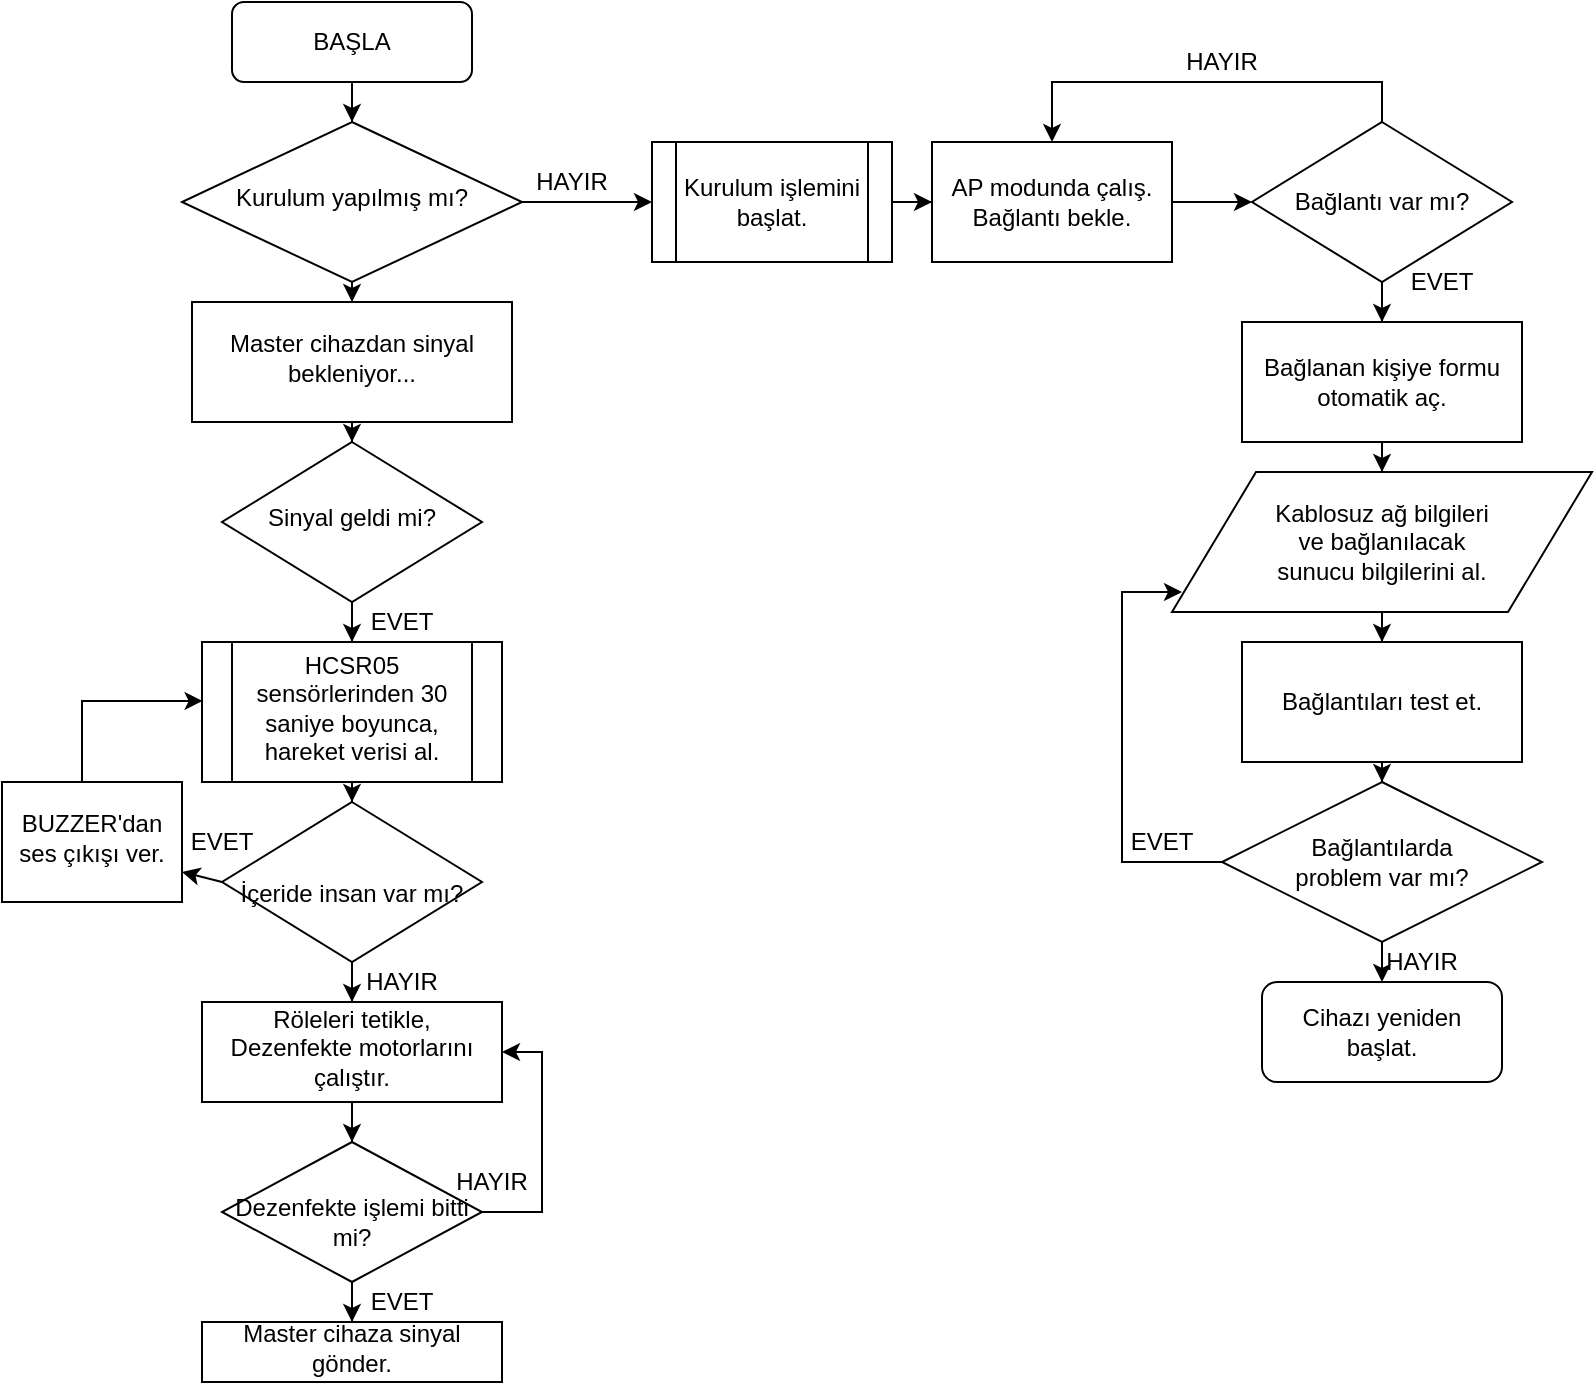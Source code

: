 <mxfile version="14.2.9" type="github">
  <diagram id="C5RBs43oDa-KdzZeNtuy" name="Page-1">
    <mxGraphModel dx="918" dy="448" grid="1" gridSize="10" guides="1" tooltips="1" connect="1" arrows="1" fold="1" page="1" pageScale="1" pageWidth="827" pageHeight="1169" math="0" shadow="0">
      <root>
        <mxCell id="WIyWlLk6GJQsqaUBKTNV-0" />
        <mxCell id="WIyWlLk6GJQsqaUBKTNV-1" parent="WIyWlLk6GJQsqaUBKTNV-0" />
        <mxCell id="k8J-BfT9J23FdX3bnyfp-30" style="edgeStyle=orthogonalEdgeStyle;rounded=0;orthogonalLoop=1;jettySize=auto;html=1;entryX=0.5;entryY=0;entryDx=0;entryDy=0;" edge="1" parent="WIyWlLk6GJQsqaUBKTNV-1" source="k8J-BfT9J23FdX3bnyfp-0" target="k8J-BfT9J23FdX3bnyfp-8">
          <mxGeometry relative="1" as="geometry" />
        </mxCell>
        <mxCell id="k8J-BfT9J23FdX3bnyfp-0" value="&lt;div&gt;BAŞLA&lt;/div&gt;" style="rounded=1;whiteSpace=wrap;html=1;" vertex="1" parent="WIyWlLk6GJQsqaUBKTNV-1">
          <mxGeometry x="245" y="50" width="120" height="40" as="geometry" />
        </mxCell>
        <mxCell id="k8J-BfT9J23FdX3bnyfp-7" style="edgeStyle=orthogonalEdgeStyle;rounded=0;orthogonalLoop=1;jettySize=auto;html=1;entryX=0;entryY=0.5;entryDx=0;entryDy=0;" edge="1" parent="WIyWlLk6GJQsqaUBKTNV-1" source="k8J-BfT9J23FdX3bnyfp-8" target="k8J-BfT9J23FdX3bnyfp-11">
          <mxGeometry relative="1" as="geometry" />
        </mxCell>
        <mxCell id="k8J-BfT9J23FdX3bnyfp-33" value="" style="edgeStyle=orthogonalEdgeStyle;rounded=0;orthogonalLoop=1;jettySize=auto;html=1;" edge="1" parent="WIyWlLk6GJQsqaUBKTNV-1" source="k8J-BfT9J23FdX3bnyfp-8" target="k8J-BfT9J23FdX3bnyfp-32">
          <mxGeometry relative="1" as="geometry" />
        </mxCell>
        <mxCell id="k8J-BfT9J23FdX3bnyfp-8" value="Kurulum yapılmış mı?" style="rhombus;whiteSpace=wrap;html=1;shadow=0;fontFamily=Helvetica;fontSize=12;align=center;strokeWidth=1;spacing=6;spacingTop=-4;" vertex="1" parent="WIyWlLk6GJQsqaUBKTNV-1">
          <mxGeometry x="220" y="110" width="170" height="80" as="geometry" />
        </mxCell>
        <mxCell id="k8J-BfT9J23FdX3bnyfp-9" value="&lt;div&gt;HAYIR&lt;/div&gt;" style="text;html=1;strokeColor=none;fillColor=none;align=center;verticalAlign=middle;whiteSpace=wrap;rounded=0;" vertex="1" parent="WIyWlLk6GJQsqaUBKTNV-1">
          <mxGeometry x="395" y="130" width="40" height="20" as="geometry" />
        </mxCell>
        <mxCell id="k8J-BfT9J23FdX3bnyfp-10" style="edgeStyle=orthogonalEdgeStyle;rounded=0;orthogonalLoop=1;jettySize=auto;html=1;" edge="1" parent="WIyWlLk6GJQsqaUBKTNV-1" source="k8J-BfT9J23FdX3bnyfp-11" target="k8J-BfT9J23FdX3bnyfp-13">
          <mxGeometry relative="1" as="geometry">
            <mxPoint x="625" y="150" as="targetPoint" />
          </mxGeometry>
        </mxCell>
        <mxCell id="k8J-BfT9J23FdX3bnyfp-11" value="Kurulum işlemini başlat." style="shape=process;whiteSpace=wrap;html=1;backgroundOutline=1;" vertex="1" parent="WIyWlLk6GJQsqaUBKTNV-1">
          <mxGeometry x="455" y="120" width="120" height="60" as="geometry" />
        </mxCell>
        <mxCell id="k8J-BfT9J23FdX3bnyfp-12" style="edgeStyle=orthogonalEdgeStyle;rounded=0;orthogonalLoop=1;jettySize=auto;html=1;" edge="1" parent="WIyWlLk6GJQsqaUBKTNV-1" source="k8J-BfT9J23FdX3bnyfp-13" target="k8J-BfT9J23FdX3bnyfp-16">
          <mxGeometry relative="1" as="geometry" />
        </mxCell>
        <mxCell id="k8J-BfT9J23FdX3bnyfp-13" value="AP modunda çalış.&lt;br&gt;&lt;div&gt;Bağlantı bekle.&lt;/div&gt;" style="rounded=0;whiteSpace=wrap;html=1;" vertex="1" parent="WIyWlLk6GJQsqaUBKTNV-1">
          <mxGeometry x="595" y="120" width="120" height="60" as="geometry" />
        </mxCell>
        <mxCell id="k8J-BfT9J23FdX3bnyfp-14" style="edgeStyle=orthogonalEdgeStyle;rounded=0;orthogonalLoop=1;jettySize=auto;html=1;entryX=0.5;entryY=0;entryDx=0;entryDy=0;" edge="1" parent="WIyWlLk6GJQsqaUBKTNV-1" source="k8J-BfT9J23FdX3bnyfp-16" target="k8J-BfT9J23FdX3bnyfp-13">
          <mxGeometry relative="1" as="geometry">
            <mxPoint x="820" y="30" as="targetPoint" />
            <Array as="points">
              <mxPoint x="820" y="90" />
              <mxPoint x="655" y="90" />
            </Array>
          </mxGeometry>
        </mxCell>
        <mxCell id="k8J-BfT9J23FdX3bnyfp-15" style="edgeStyle=orthogonalEdgeStyle;rounded=0;orthogonalLoop=1;jettySize=auto;html=1;entryX=0.5;entryY=0;entryDx=0;entryDy=0;" edge="1" parent="WIyWlLk6GJQsqaUBKTNV-1" source="k8J-BfT9J23FdX3bnyfp-16" target="k8J-BfT9J23FdX3bnyfp-19">
          <mxGeometry relative="1" as="geometry" />
        </mxCell>
        <mxCell id="k8J-BfT9J23FdX3bnyfp-16" value="Bağlantı var mı?" style="rhombus;whiteSpace=wrap;html=1;" vertex="1" parent="WIyWlLk6GJQsqaUBKTNV-1">
          <mxGeometry x="755" y="110" width="130" height="80" as="geometry" />
        </mxCell>
        <mxCell id="k8J-BfT9J23FdX3bnyfp-17" value="&lt;div&gt;HAYIR&lt;/div&gt;" style="text;html=1;strokeColor=none;fillColor=none;align=center;verticalAlign=middle;whiteSpace=wrap;rounded=0;" vertex="1" parent="WIyWlLk6GJQsqaUBKTNV-1">
          <mxGeometry x="720" y="70" width="40" height="20" as="geometry" />
        </mxCell>
        <mxCell id="k8J-BfT9J23FdX3bnyfp-18" value="" style="edgeStyle=orthogonalEdgeStyle;rounded=0;orthogonalLoop=1;jettySize=auto;html=1;" edge="1" parent="WIyWlLk6GJQsqaUBKTNV-1" source="k8J-BfT9J23FdX3bnyfp-19" target="k8J-BfT9J23FdX3bnyfp-21">
          <mxGeometry relative="1" as="geometry" />
        </mxCell>
        <mxCell id="k8J-BfT9J23FdX3bnyfp-19" value="&lt;div&gt;Bağlanan kişiye formu otomatik aç.&lt;/div&gt;" style="rounded=0;whiteSpace=wrap;html=1;" vertex="1" parent="WIyWlLk6GJQsqaUBKTNV-1">
          <mxGeometry x="750" y="210" width="140" height="60" as="geometry" />
        </mxCell>
        <mxCell id="k8J-BfT9J23FdX3bnyfp-20" value="" style="edgeStyle=orthogonalEdgeStyle;rounded=0;orthogonalLoop=1;jettySize=auto;html=1;" edge="1" parent="WIyWlLk6GJQsqaUBKTNV-1" source="k8J-BfT9J23FdX3bnyfp-21" target="k8J-BfT9J23FdX3bnyfp-23">
          <mxGeometry relative="1" as="geometry" />
        </mxCell>
        <mxCell id="k8J-BfT9J23FdX3bnyfp-21" value="&lt;div&gt;Kablosuz ağ bilgileri&lt;/div&gt;&lt;div&gt;ve bağlanılacak&lt;/div&gt;&lt;div&gt;sunucu bilgilerini al.&lt;/div&gt;" style="shape=parallelogram;whiteSpace=wrap;html=1;boundedLbl=1;rounded=0;" vertex="1" parent="WIyWlLk6GJQsqaUBKTNV-1">
          <mxGeometry x="715" y="285" width="210" height="70" as="geometry" />
        </mxCell>
        <mxCell id="k8J-BfT9J23FdX3bnyfp-22" value="" style="edgeStyle=orthogonalEdgeStyle;rounded=0;orthogonalLoop=1;jettySize=auto;html=1;" edge="1" parent="WIyWlLk6GJQsqaUBKTNV-1" source="k8J-BfT9J23FdX3bnyfp-23" target="k8J-BfT9J23FdX3bnyfp-26">
          <mxGeometry relative="1" as="geometry" />
        </mxCell>
        <mxCell id="k8J-BfT9J23FdX3bnyfp-23" value="Bağlantıları test et." style="whiteSpace=wrap;html=1;rounded=0;" vertex="1" parent="WIyWlLk6GJQsqaUBKTNV-1">
          <mxGeometry x="750" y="370" width="140" height="60" as="geometry" />
        </mxCell>
        <mxCell id="k8J-BfT9J23FdX3bnyfp-24" style="edgeStyle=orthogonalEdgeStyle;rounded=0;orthogonalLoop=1;jettySize=auto;html=1;" edge="1" parent="WIyWlLk6GJQsqaUBKTNV-1" source="k8J-BfT9J23FdX3bnyfp-26">
          <mxGeometry relative="1" as="geometry">
            <mxPoint x="720" y="345" as="targetPoint" />
            <Array as="points">
              <mxPoint x="690" y="480" />
              <mxPoint x="690" y="345" />
            </Array>
          </mxGeometry>
        </mxCell>
        <mxCell id="k8J-BfT9J23FdX3bnyfp-25" style="edgeStyle=orthogonalEdgeStyle;rounded=0;orthogonalLoop=1;jettySize=auto;html=1;entryX=0.5;entryY=0;entryDx=0;entryDy=0;" edge="1" parent="WIyWlLk6GJQsqaUBKTNV-1" source="k8J-BfT9J23FdX3bnyfp-26">
          <mxGeometry relative="1" as="geometry">
            <mxPoint x="820" y="540.0" as="targetPoint" />
          </mxGeometry>
        </mxCell>
        <mxCell id="k8J-BfT9J23FdX3bnyfp-26" value="&lt;div&gt;Bağlantılarda&lt;/div&gt;&lt;div&gt;problem var mı?&lt;/div&gt;" style="rhombus;whiteSpace=wrap;html=1;rounded=0;" vertex="1" parent="WIyWlLk6GJQsqaUBKTNV-1">
          <mxGeometry x="740" y="440" width="160" height="80" as="geometry" />
        </mxCell>
        <mxCell id="k8J-BfT9J23FdX3bnyfp-27" value="EVET" style="text;html=1;strokeColor=none;fillColor=none;align=center;verticalAlign=middle;whiteSpace=wrap;rounded=0;" vertex="1" parent="WIyWlLk6GJQsqaUBKTNV-1">
          <mxGeometry x="690" y="460" width="40" height="20" as="geometry" />
        </mxCell>
        <mxCell id="k8J-BfT9J23FdX3bnyfp-28" value="&lt;div&gt;EVET&lt;/div&gt;" style="text;html=1;strokeColor=none;fillColor=none;align=center;verticalAlign=middle;whiteSpace=wrap;rounded=0;" vertex="1" parent="WIyWlLk6GJQsqaUBKTNV-1">
          <mxGeometry x="830" y="180" width="40" height="20" as="geometry" />
        </mxCell>
        <mxCell id="k8J-BfT9J23FdX3bnyfp-29" value="&lt;div&gt;HAYIR&lt;/div&gt;" style="text;html=1;strokeColor=none;fillColor=none;align=center;verticalAlign=middle;whiteSpace=wrap;rounded=0;" vertex="1" parent="WIyWlLk6GJQsqaUBKTNV-1">
          <mxGeometry x="820" y="520" width="40" height="20" as="geometry" />
        </mxCell>
        <mxCell id="k8J-BfT9J23FdX3bnyfp-31" value="&lt;div&gt;Cihazı yeniden başlat.&lt;/div&gt;" style="rounded=1;whiteSpace=wrap;html=1;" vertex="1" parent="WIyWlLk6GJQsqaUBKTNV-1">
          <mxGeometry x="760" y="540" width="120" height="50" as="geometry" />
        </mxCell>
        <mxCell id="k8J-BfT9J23FdX3bnyfp-37" value="" style="edgeStyle=orthogonalEdgeStyle;rounded=0;orthogonalLoop=1;jettySize=auto;html=1;" edge="1" parent="WIyWlLk6GJQsqaUBKTNV-1" source="k8J-BfT9J23FdX3bnyfp-32" target="k8J-BfT9J23FdX3bnyfp-36">
          <mxGeometry relative="1" as="geometry" />
        </mxCell>
        <mxCell id="k8J-BfT9J23FdX3bnyfp-32" value="&lt;div&gt;Master cihazdan sinyal bekleniyor...&lt;/div&gt;" style="whiteSpace=wrap;html=1;shadow=0;strokeWidth=1;spacing=6;spacingTop=-4;" vertex="1" parent="WIyWlLk6GJQsqaUBKTNV-1">
          <mxGeometry x="225" y="200" width="160" height="60" as="geometry" />
        </mxCell>
        <mxCell id="k8J-BfT9J23FdX3bnyfp-42" value="" style="edgeStyle=orthogonalEdgeStyle;rounded=0;orthogonalLoop=1;jettySize=auto;html=1;" edge="1" parent="WIyWlLk6GJQsqaUBKTNV-1" source="k8J-BfT9J23FdX3bnyfp-36" target="k8J-BfT9J23FdX3bnyfp-41">
          <mxGeometry relative="1" as="geometry" />
        </mxCell>
        <mxCell id="k8J-BfT9J23FdX3bnyfp-36" value="&lt;div&gt;Sinyal geldi mi?&lt;/div&gt;" style="rhombus;whiteSpace=wrap;html=1;shadow=0;strokeWidth=1;spacing=6;spacingTop=-4;" vertex="1" parent="WIyWlLk6GJQsqaUBKTNV-1">
          <mxGeometry x="240" y="270" width="130" height="80" as="geometry" />
        </mxCell>
        <mxCell id="k8J-BfT9J23FdX3bnyfp-44" value="" style="edgeStyle=orthogonalEdgeStyle;rounded=0;orthogonalLoop=1;jettySize=auto;html=1;" edge="1" parent="WIyWlLk6GJQsqaUBKTNV-1" source="k8J-BfT9J23FdX3bnyfp-41" target="k8J-BfT9J23FdX3bnyfp-43">
          <mxGeometry relative="1" as="geometry" />
        </mxCell>
        <mxCell id="k8J-BfT9J23FdX3bnyfp-41" value="HCSR05 sensörlerinden 30 saniye boyunca, hareket verisi al." style="shape=process;whiteSpace=wrap;html=1;backgroundOutline=1;shadow=0;strokeWidth=1;spacing=6;spacingTop=-4;" vertex="1" parent="WIyWlLk6GJQsqaUBKTNV-1">
          <mxGeometry x="230" y="370" width="150" height="70" as="geometry" />
        </mxCell>
        <mxCell id="k8J-BfT9J23FdX3bnyfp-58" value="" style="edgeStyle=orthogonalEdgeStyle;rounded=0;orthogonalLoop=1;jettySize=auto;html=1;" edge="1" parent="WIyWlLk6GJQsqaUBKTNV-1" source="k8J-BfT9J23FdX3bnyfp-43" target="k8J-BfT9J23FdX3bnyfp-57">
          <mxGeometry relative="1" as="geometry" />
        </mxCell>
        <mxCell id="k8J-BfT9J23FdX3bnyfp-43" value="&lt;div&gt;&lt;br&gt;&lt;/div&gt;&lt;div&gt;İçeride insan var mı?&lt;/div&gt;" style="rhombus;whiteSpace=wrap;html=1;shadow=0;strokeWidth=1;spacing=6;spacingTop=-4;" vertex="1" parent="WIyWlLk6GJQsqaUBKTNV-1">
          <mxGeometry x="240" y="450" width="130" height="80" as="geometry" />
        </mxCell>
        <mxCell id="k8J-BfT9J23FdX3bnyfp-47" value="EVET" style="text;html=1;strokeColor=none;fillColor=none;align=center;verticalAlign=middle;whiteSpace=wrap;rounded=0;" vertex="1" parent="WIyWlLk6GJQsqaUBKTNV-1">
          <mxGeometry x="220" y="460" width="40" height="20" as="geometry" />
        </mxCell>
        <mxCell id="k8J-BfT9J23FdX3bnyfp-48" value="EVET" style="text;html=1;strokeColor=none;fillColor=none;align=center;verticalAlign=middle;whiteSpace=wrap;rounded=0;" vertex="1" parent="WIyWlLk6GJQsqaUBKTNV-1">
          <mxGeometry x="310" y="350" width="40" height="20" as="geometry" />
        </mxCell>
        <mxCell id="k8J-BfT9J23FdX3bnyfp-53" style="edgeStyle=orthogonalEdgeStyle;rounded=0;orthogonalLoop=1;jettySize=auto;html=1;entryX=0.002;entryY=0.421;entryDx=0;entryDy=0;entryPerimeter=0;" edge="1" parent="WIyWlLk6GJQsqaUBKTNV-1" source="k8J-BfT9J23FdX3bnyfp-51" target="k8J-BfT9J23FdX3bnyfp-41">
          <mxGeometry relative="1" as="geometry">
            <Array as="points">
              <mxPoint x="170" y="400" />
            </Array>
          </mxGeometry>
        </mxCell>
        <mxCell id="k8J-BfT9J23FdX3bnyfp-51" value="BUZZER&#39;dan ses çıkışı ver." style="whiteSpace=wrap;html=1;shadow=0;strokeWidth=1;spacing=6;spacingTop=-4;" vertex="1" parent="WIyWlLk6GJQsqaUBKTNV-1">
          <mxGeometry x="130" y="440" width="90" height="60" as="geometry" />
        </mxCell>
        <mxCell id="k8J-BfT9J23FdX3bnyfp-56" value="" style="endArrow=classic;html=1;entryX=1;entryY=0.75;entryDx=0;entryDy=0;exitX=0;exitY=0.5;exitDx=0;exitDy=0;" edge="1" parent="WIyWlLk6GJQsqaUBKTNV-1" source="k8J-BfT9J23FdX3bnyfp-43" target="k8J-BfT9J23FdX3bnyfp-51">
          <mxGeometry width="50" height="50" relative="1" as="geometry">
            <mxPoint x="390" y="540" as="sourcePoint" />
            <mxPoint x="440" y="490" as="targetPoint" />
          </mxGeometry>
        </mxCell>
        <mxCell id="k8J-BfT9J23FdX3bnyfp-61" value="" style="edgeStyle=orthogonalEdgeStyle;rounded=0;orthogonalLoop=1;jettySize=auto;html=1;" edge="1" parent="WIyWlLk6GJQsqaUBKTNV-1" source="k8J-BfT9J23FdX3bnyfp-57" target="k8J-BfT9J23FdX3bnyfp-60">
          <mxGeometry relative="1" as="geometry" />
        </mxCell>
        <mxCell id="k8J-BfT9J23FdX3bnyfp-57" value="&lt;div&gt;Röleleri tetikle,&lt;/div&gt;&lt;div&gt;Dezenfekte motorlarını çalıştır.&lt;br&gt;&lt;/div&gt;" style="whiteSpace=wrap;html=1;shadow=0;strokeWidth=1;spacing=6;spacingTop=-4;" vertex="1" parent="WIyWlLk6GJQsqaUBKTNV-1">
          <mxGeometry x="230" y="550" width="150" height="50" as="geometry" />
        </mxCell>
        <mxCell id="k8J-BfT9J23FdX3bnyfp-59" value="&lt;div&gt;HAYIR&lt;/div&gt;" style="text;html=1;strokeColor=none;fillColor=none;align=center;verticalAlign=middle;whiteSpace=wrap;rounded=0;" vertex="1" parent="WIyWlLk6GJQsqaUBKTNV-1">
          <mxGeometry x="310" y="530" width="40" height="20" as="geometry" />
        </mxCell>
        <mxCell id="k8J-BfT9J23FdX3bnyfp-62" style="edgeStyle=orthogonalEdgeStyle;rounded=0;orthogonalLoop=1;jettySize=auto;html=1;entryX=1;entryY=0.5;entryDx=0;entryDy=0;" edge="1" parent="WIyWlLk6GJQsqaUBKTNV-1" source="k8J-BfT9J23FdX3bnyfp-60" target="k8J-BfT9J23FdX3bnyfp-57">
          <mxGeometry relative="1" as="geometry">
            <Array as="points">
              <mxPoint x="305" y="655" />
              <mxPoint x="400" y="655" />
              <mxPoint x="400" y="575" />
            </Array>
          </mxGeometry>
        </mxCell>
        <mxCell id="k8J-BfT9J23FdX3bnyfp-65" value="" style="edgeStyle=orthogonalEdgeStyle;rounded=0;orthogonalLoop=1;jettySize=auto;html=1;" edge="1" parent="WIyWlLk6GJQsqaUBKTNV-1" source="k8J-BfT9J23FdX3bnyfp-60" target="k8J-BfT9J23FdX3bnyfp-64">
          <mxGeometry relative="1" as="geometry" />
        </mxCell>
        <mxCell id="k8J-BfT9J23FdX3bnyfp-60" value="&lt;div&gt;&lt;br&gt;&lt;/div&gt;&lt;div&gt;Dezenfekte işlemi bitti mi?&lt;/div&gt;" style="rhombus;whiteSpace=wrap;html=1;shadow=0;strokeWidth=1;spacing=6;spacingTop=-4;" vertex="1" parent="WIyWlLk6GJQsqaUBKTNV-1">
          <mxGeometry x="240" y="620" width="130" height="70" as="geometry" />
        </mxCell>
        <mxCell id="k8J-BfT9J23FdX3bnyfp-63" value="&lt;div&gt;HAYIR&lt;/div&gt;" style="text;html=1;strokeColor=none;fillColor=none;align=center;verticalAlign=middle;whiteSpace=wrap;rounded=0;" vertex="1" parent="WIyWlLk6GJQsqaUBKTNV-1">
          <mxGeometry x="355" y="630" width="40" height="20" as="geometry" />
        </mxCell>
        <mxCell id="k8J-BfT9J23FdX3bnyfp-64" value="Master cihaza sinyal gönder." style="whiteSpace=wrap;html=1;shadow=0;strokeWidth=1;spacing=6;spacingTop=-4;" vertex="1" parent="WIyWlLk6GJQsqaUBKTNV-1">
          <mxGeometry x="230" y="710" width="150" height="30" as="geometry" />
        </mxCell>
        <mxCell id="k8J-BfT9J23FdX3bnyfp-66" value="EVET" style="text;html=1;strokeColor=none;fillColor=none;align=center;verticalAlign=middle;whiteSpace=wrap;rounded=0;" vertex="1" parent="WIyWlLk6GJQsqaUBKTNV-1">
          <mxGeometry x="310" y="690" width="40" height="20" as="geometry" />
        </mxCell>
      </root>
    </mxGraphModel>
  </diagram>
</mxfile>
